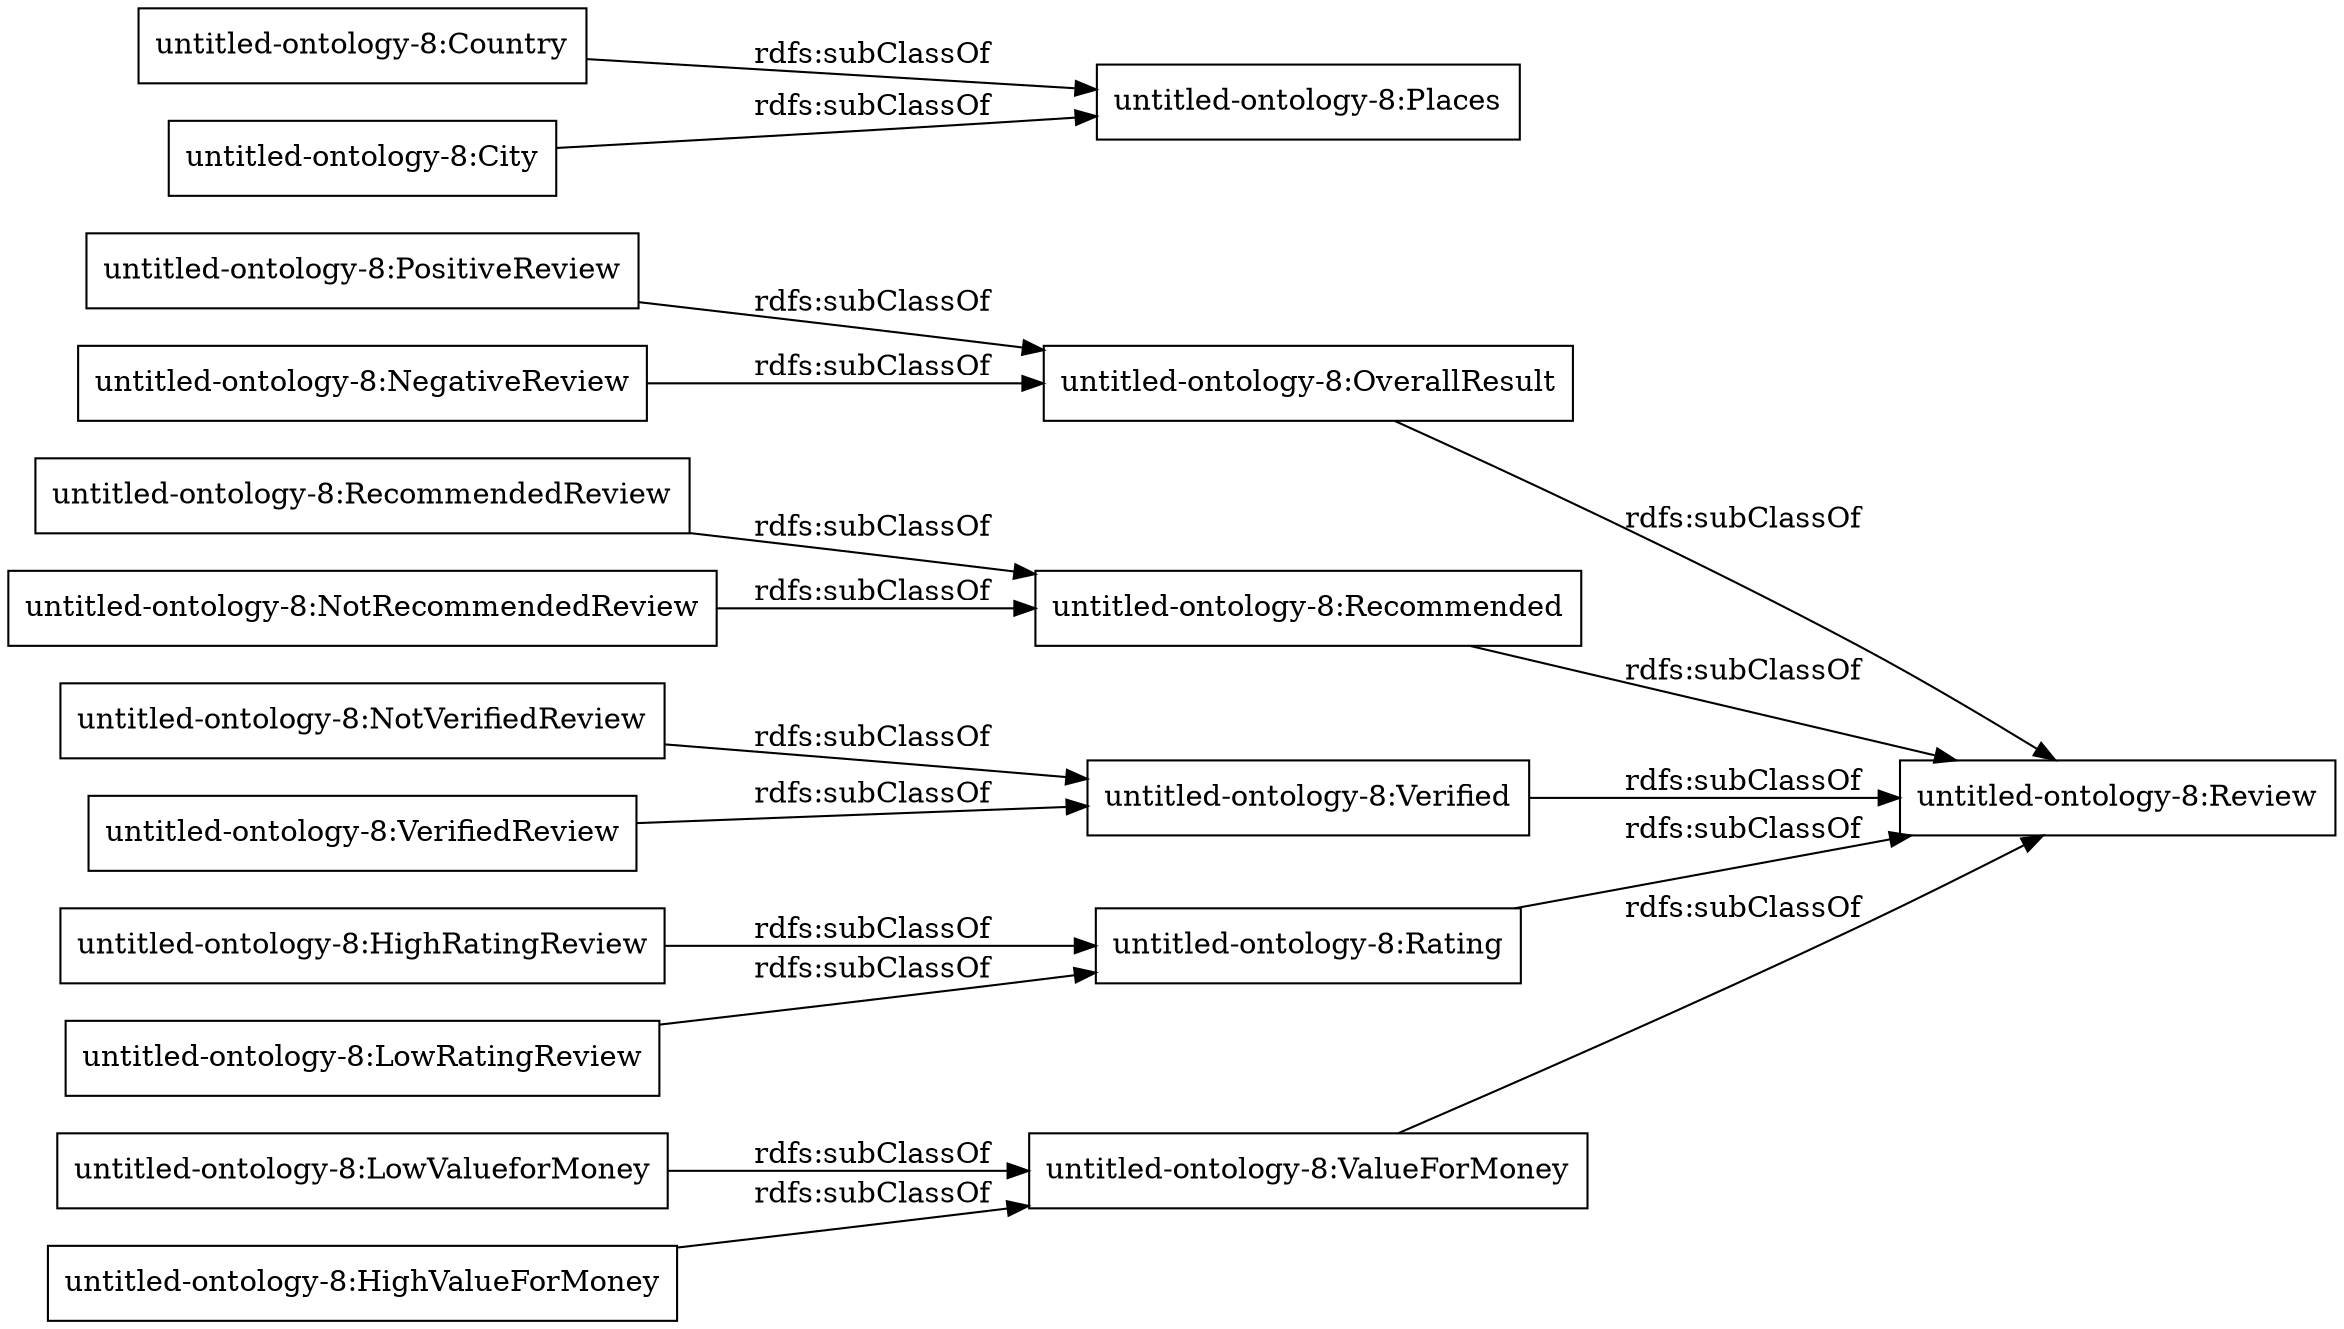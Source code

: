digraph ar2dtool_diagram { 
rankdir=LR;
size="1000"
node [shape = rectangle, color="black"]; "untitled-ontology-8:Review" "untitled-ontology-8:OverallResult" "untitled-ontology-8:Recommended" "untitled-ontology-8:Verified" "untitled-ontology-8:NotVerifiedReview" "untitled-ontology-8:VerifiedReview" "untitled-ontology-8:Rating" "untitled-ontology-8:PositiveReview" "untitled-ontology-8:HighRatingReview" "untitled-ontology-8:ValueForMoney" "untitled-ontology-8:RecommendedReview" "untitled-ontology-8:NotRecommendedReview" "untitled-ontology-8:LowValueforMoney" "untitled-ontology-8:Country" "untitled-ontology-8:Places" "untitled-ontology-8:LowRatingReview" "untitled-ontology-8:NegativeReview" "untitled-ontology-8:HighValueForMoney" "untitled-ontology-8:City" ; /*classes style*/
	"untitled-ontology-8:LowRatingReview" -> "untitled-ontology-8:Rating" [ label = "rdfs:subClassOf" ];
	"untitled-ontology-8:Recommended" -> "untitled-ontology-8:Review" [ label = "rdfs:subClassOf" ];
	"untitled-ontology-8:NotRecommendedReview" -> "untitled-ontology-8:Recommended" [ label = "rdfs:subClassOf" ];
	"untitled-ontology-8:OverallResult" -> "untitled-ontology-8:Review" [ label = "rdfs:subClassOf" ];
	"untitled-ontology-8:NegativeReview" -> "untitled-ontology-8:OverallResult" [ label = "rdfs:subClassOf" ];
	"untitled-ontology-8:PositiveReview" -> "untitled-ontology-8:OverallResult" [ label = "rdfs:subClassOf" ];
	"untitled-ontology-8:Rating" -> "untitled-ontology-8:Review" [ label = "rdfs:subClassOf" ];
	"untitled-ontology-8:LowValueforMoney" -> "untitled-ontology-8:ValueForMoney" [ label = "rdfs:subClassOf" ];
	"untitled-ontology-8:HighValueForMoney" -> "untitled-ontology-8:ValueForMoney" [ label = "rdfs:subClassOf" ];
	"untitled-ontology-8:HighRatingReview" -> "untitled-ontology-8:Rating" [ label = "rdfs:subClassOf" ];
	"untitled-ontology-8:NotVerifiedReview" -> "untitled-ontology-8:Verified" [ label = "rdfs:subClassOf" ];
	"untitled-ontology-8:Verified" -> "untitled-ontology-8:Review" [ label = "rdfs:subClassOf" ];
	"untitled-ontology-8:RecommendedReview" -> "untitled-ontology-8:Recommended" [ label = "rdfs:subClassOf" ];
	"untitled-ontology-8:VerifiedReview" -> "untitled-ontology-8:Verified" [ label = "rdfs:subClassOf" ];
	"untitled-ontology-8:City" -> "untitled-ontology-8:Places" [ label = "rdfs:subClassOf" ];
	"untitled-ontology-8:Country" -> "untitled-ontology-8:Places" [ label = "rdfs:subClassOf" ];
	"untitled-ontology-8:ValueForMoney" -> "untitled-ontology-8:Review" [ label = "rdfs:subClassOf" ];

}
